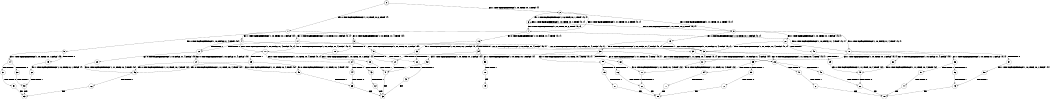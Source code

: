 digraph BCG {
size = "7, 10.5";
center = TRUE;
node [shape = circle];
0 [peripheries = 2];
0 -> 1 [label = "EX !0 !ATOMIC_EXCH_BRANCH (1, +1, TRUE, +0, 2, TRUE) !{}"];
0 -> 2 [label = "EX !1 !ATOMIC_EXCH_BRANCH (1, +0, TRUE, +0, 1, TRUE) !{}"];
1 -> 3 [label = "EX !0 !ATOMIC_EXCH_BRANCH (1, +0, FALSE, +1, 4, TRUE) !{0}"];
1 -> 4 [label = "EX !1 !ATOMIC_EXCH_BRANCH (1, +0, TRUE, +0, 1, FALSE) !{0}"];
1 -> 5 [label = "EX !0 !ATOMIC_EXCH_BRANCH (1, +0, FALSE, +1, 4, TRUE) !{0}"];
2 -> 6 [label = "EX !1 !ATOMIC_EXCH_BRANCH (1, +0, TRUE, +0, 1, TRUE) !{0, 1}"];
2 -> 7 [label = "EX !0 !ATOMIC_EXCH_BRANCH (1, +1, TRUE, +0, 2, TRUE) !{0, 1}"];
2 -> 8 [label = "EX !0 !ATOMIC_EXCH_BRANCH (1, +1, TRUE, +0, 2, TRUE) !{0, 1}"];
3 -> 9 [label = "EX !1 !ATOMIC_EXCH_BRANCH (1, +0, TRUE, +0, 1, FALSE) !{0}"];
3 -> 10 [label = "TERMINATE !0"];
4 -> 11 [label = "EX !0 !ATOMIC_EXCH_BRANCH (1, +0, FALSE, +1, 4, FALSE) !{0, 1}"];
4 -> 12 [label = "TERMINATE !1"];
4 -> 13 [label = "EX !0 !ATOMIC_EXCH_BRANCH (1, +0, FALSE, +1, 4, FALSE) !{0, 1}"];
5 -> 14 [label = "EX !1 !ATOMIC_EXCH_BRANCH (1, +0, TRUE, +0, 1, FALSE) !{0}"];
5 -> 15 [label = "TERMINATE !0"];
6 -> 6 [label = "EX !1 !ATOMIC_EXCH_BRANCH (1, +0, TRUE, +0, 1, TRUE) !{0, 1}"];
6 -> 7 [label = "EX !0 !ATOMIC_EXCH_BRANCH (1, +1, TRUE, +0, 2, TRUE) !{0, 1}"];
6 -> 8 [label = "EX !0 !ATOMIC_EXCH_BRANCH (1, +1, TRUE, +0, 2, TRUE) !{0, 1}"];
7 -> 16 [label = "EX !0 !ATOMIC_EXCH_BRANCH (1, +0, FALSE, +1, 4, TRUE) !{0, 1}"];
7 -> 17 [label = "EX !1 !ATOMIC_EXCH_BRANCH (1, +0, TRUE, +0, 1, FALSE) !{0, 1}"];
7 -> 18 [label = "EX !0 !ATOMIC_EXCH_BRANCH (1, +0, FALSE, +1, 4, TRUE) !{0, 1}"];
8 -> 19 [label = "EX !1 !ATOMIC_EXCH_BRANCH (1, +0, TRUE, +0, 1, FALSE) !{0, 1}"];
8 -> 18 [label = "EX !0 !ATOMIC_EXCH_BRANCH (1, +0, FALSE, +1, 4, TRUE) !{0, 1}"];
8 -> 20 [label = "EX !1 !ATOMIC_EXCH_BRANCH (1, +0, TRUE, +0, 1, FALSE) !{0, 1}"];
9 -> 21 [label = "TERMINATE !0"];
9 -> 22 [label = "TERMINATE !1"];
10 -> 23 [label = "EX !1 !ATOMIC_EXCH_BRANCH (1, +0, TRUE, +0, 1, FALSE) !{}"];
11 -> 24 [label = "EX !0 !ATOMIC_EXCH_BRANCH (1, +1, TRUE, +0, 4, TRUE) !{0, 1}"];
11 -> 25 [label = "TERMINATE !1"];
11 -> 26 [label = "EX !0 !ATOMIC_EXCH_BRANCH (1, +1, TRUE, +0, 4, TRUE) !{0, 1}"];
12 -> 27 [label = "EX !0 !ATOMIC_EXCH_BRANCH (1, +0, FALSE, +1, 4, FALSE) !{0}"];
12 -> 28 [label = "EX !0 !ATOMIC_EXCH_BRANCH (1, +0, FALSE, +1, 4, FALSE) !{0}"];
13 -> 26 [label = "EX !0 !ATOMIC_EXCH_BRANCH (1, +1, TRUE, +0, 4, TRUE) !{0, 1}"];
13 -> 29 [label = "TERMINATE !1"];
14 -> 30 [label = "TERMINATE !0"];
14 -> 31 [label = "TERMINATE !1"];
15 -> 32 [label = "EX !1 !ATOMIC_EXCH_BRANCH (1, +0, TRUE, +0, 1, FALSE) !{}"];
16 -> 33 [label = "EX !1 !ATOMIC_EXCH_BRANCH (1, +0, TRUE, +0, 1, FALSE) !{0, 1}"];
16 -> 34 [label = "TERMINATE !0"];
17 -> 11 [label = "EX !0 !ATOMIC_EXCH_BRANCH (1, +0, FALSE, +1, 4, FALSE) !{0, 1}"];
17 -> 12 [label = "TERMINATE !1"];
17 -> 13 [label = "EX !0 !ATOMIC_EXCH_BRANCH (1, +0, FALSE, +1, 4, FALSE) !{0, 1}"];
18 -> 35 [label = "EX !1 !ATOMIC_EXCH_BRANCH (1, +0, TRUE, +0, 1, FALSE) !{0, 1}"];
18 -> 36 [label = "EX !1 !ATOMIC_EXCH_BRANCH (1, +0, TRUE, +0, 1, FALSE) !{0, 1}"];
18 -> 37 [label = "TERMINATE !0"];
19 -> 38 [label = "EX !0 !ATOMIC_EXCH_BRANCH (1, +0, FALSE, +1, 4, FALSE) !{0, 1}"];
19 -> 39 [label = "TERMINATE !1"];
19 -> 13 [label = "EX !0 !ATOMIC_EXCH_BRANCH (1, +0, FALSE, +1, 4, FALSE) !{0, 1}"];
20 -> 13 [label = "EX !0 !ATOMIC_EXCH_BRANCH (1, +0, FALSE, +1, 4, FALSE) !{0, 1}"];
20 -> 40 [label = "TERMINATE !1"];
21 -> 41 [label = "TERMINATE !1"];
22 -> 42 [label = "TERMINATE !0"];
23 -> 41 [label = "TERMINATE !1"];
24 -> 43 [label = "TERMINATE !0"];
24 -> 44 [label = "TERMINATE !1"];
25 -> 45 [label = "EX !0 !ATOMIC_EXCH_BRANCH (1, +1, TRUE, +0, 4, TRUE) !{0}"];
25 -> 46 [label = "EX !0 !ATOMIC_EXCH_BRANCH (1, +1, TRUE, +0, 4, TRUE) !{0}"];
26 -> 47 [label = "TERMINATE !0"];
26 -> 48 [label = "TERMINATE !1"];
27 -> 45 [label = "EX !0 !ATOMIC_EXCH_BRANCH (1, +1, TRUE, +0, 4, TRUE) !{0}"];
27 -> 46 [label = "EX !0 !ATOMIC_EXCH_BRANCH (1, +1, TRUE, +0, 4, TRUE) !{0}"];
28 -> 46 [label = "EX !0 !ATOMIC_EXCH_BRANCH (1, +1, TRUE, +0, 4, TRUE) !{0}"];
29 -> 49 [label = "EX !0 !ATOMIC_EXCH_BRANCH (1, +1, TRUE, +0, 4, TRUE) !{0}"];
30 -> 50 [label = "TERMINATE !1"];
31 -> 51 [label = "TERMINATE !0"];
32 -> 50 [label = "TERMINATE !1"];
33 -> 21 [label = "TERMINATE !0"];
33 -> 22 [label = "TERMINATE !1"];
34 -> 52 [label = "EX !1 !ATOMIC_EXCH_BRANCH (1, +0, TRUE, +0, 1, FALSE) !{1}"];
34 -> 53 [label = "EX !1 !ATOMIC_EXCH_BRANCH (1, +0, TRUE, +0, 1, FALSE) !{1}"];
35 -> 54 [label = "TERMINATE !0"];
35 -> 55 [label = "TERMINATE !1"];
36 -> 56 [label = "TERMINATE !0"];
36 -> 57 [label = "TERMINATE !1"];
37 -> 58 [label = "EX !1 !ATOMIC_EXCH_BRANCH (1, +0, TRUE, +0, 1, FALSE) !{1}"];
38 -> 59 [label = "EX !0 !ATOMIC_EXCH_BRANCH (1, +1, TRUE, +0, 4, TRUE) !{0, 1}"];
38 -> 60 [label = "TERMINATE !1"];
38 -> 26 [label = "EX !0 !ATOMIC_EXCH_BRANCH (1, +1, TRUE, +0, 4, TRUE) !{0, 1}"];
39 -> 61 [label = "EX !0 !ATOMIC_EXCH_BRANCH (1, +0, FALSE, +1, 4, FALSE) !{0}"];
40 -> 62 [label = "EX !0 !ATOMIC_EXCH_BRANCH (1, +0, FALSE, +1, 4, FALSE) !{0}"];
41 -> 63 [label = "exit"];
42 -> 63 [label = "exit"];
43 -> 64 [label = "TERMINATE !1"];
44 -> 65 [label = "TERMINATE !0"];
45 -> 65 [label = "TERMINATE !0"];
46 -> 66 [label = "TERMINATE !0"];
47 -> 67 [label = "TERMINATE !1"];
48 -> 68 [label = "TERMINATE !0"];
49 -> 68 [label = "TERMINATE !0"];
50 -> 69 [label = "exit"];
51 -> 69 [label = "exit"];
52 -> 41 [label = "TERMINATE !1"];
53 -> 70 [label = "TERMINATE !1"];
54 -> 71 [label = "TERMINATE !1"];
55 -> 72 [label = "TERMINATE !0"];
56 -> 73 [label = "TERMINATE !1"];
57 -> 74 [label = "TERMINATE !0"];
58 -> 73 [label = "TERMINATE !1"];
59 -> 75 [label = "TERMINATE !0"];
59 -> 76 [label = "TERMINATE !1"];
60 -> 77 [label = "EX !0 !ATOMIC_EXCH_BRANCH (1, +1, TRUE, +0, 4, TRUE) !{0}"];
61 -> 77 [label = "EX !0 !ATOMIC_EXCH_BRANCH (1, +1, TRUE, +0, 4, TRUE) !{0}"];
62 -> 49 [label = "EX !0 !ATOMIC_EXCH_BRANCH (1, +1, TRUE, +0, 4, TRUE) !{0}"];
64 -> 63 [label = "exit"];
65 -> 63 [label = "exit"];
66 -> 69 [label = "exit"];
67 -> 78 [label = "exit"];
68 -> 78 [label = "exit"];
70 -> 79 [label = "exit"];
71 -> 80 [label = "exit"];
72 -> 80 [label = "exit"];
73 -> 78 [label = "exit"];
74 -> 78 [label = "exit"];
75 -> 81 [label = "TERMINATE !1"];
76 -> 82 [label = "TERMINATE !0"];
77 -> 82 [label = "TERMINATE !0"];
81 -> 80 [label = "exit"];
82 -> 80 [label = "exit"];
}
